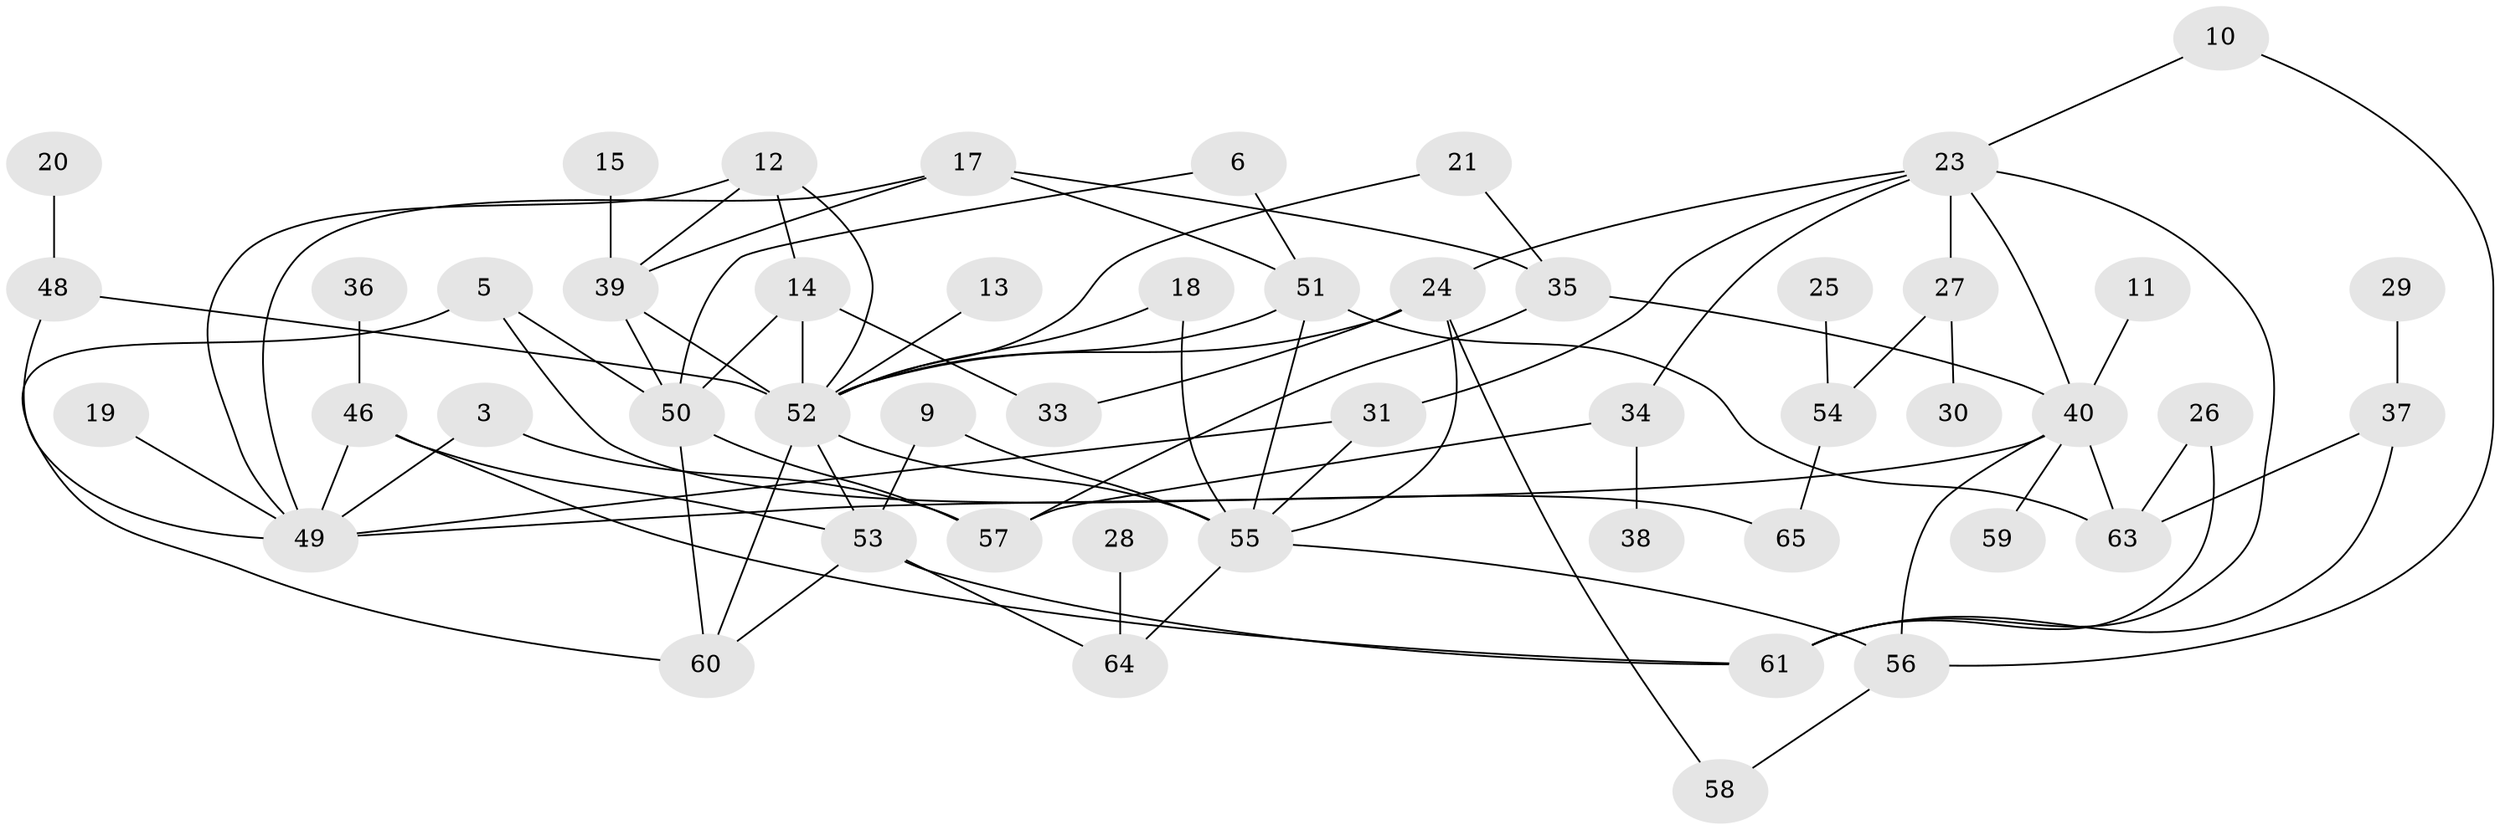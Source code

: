 // original degree distribution, {0: 0.1, 2: 0.3076923076923077, 3: 0.14615384615384616, 1: 0.23076923076923078, 5: 0.07692307692307693, 4: 0.1, 6: 0.015384615384615385, 7: 0.023076923076923078}
// Generated by graph-tools (version 1.1) at 2025/49/03/09/25 03:49:07]
// undirected, 50 vertices, 83 edges
graph export_dot {
graph [start="1"]
  node [color=gray90,style=filled];
  3;
  5;
  6;
  9;
  10;
  11;
  12;
  13;
  14;
  15;
  17;
  18;
  19;
  20;
  21;
  23;
  24;
  25;
  26;
  27;
  28;
  29;
  30;
  31;
  33;
  34;
  35;
  36;
  37;
  38;
  39;
  40;
  46;
  48;
  49;
  50;
  51;
  52;
  53;
  54;
  55;
  56;
  57;
  58;
  59;
  60;
  61;
  63;
  64;
  65;
  3 -- 49 [weight=1.0];
  3 -- 57 [weight=1.0];
  5 -- 50 [weight=1.0];
  5 -- 60 [weight=1.0];
  5 -- 65 [weight=1.0];
  6 -- 50 [weight=1.0];
  6 -- 51 [weight=1.0];
  9 -- 53 [weight=1.0];
  9 -- 55 [weight=1.0];
  10 -- 23 [weight=1.0];
  10 -- 56 [weight=1.0];
  11 -- 40 [weight=1.0];
  12 -- 14 [weight=1.0];
  12 -- 39 [weight=1.0];
  12 -- 49 [weight=1.0];
  12 -- 52 [weight=1.0];
  13 -- 52 [weight=1.0];
  14 -- 33 [weight=1.0];
  14 -- 50 [weight=1.0];
  14 -- 52 [weight=1.0];
  15 -- 39 [weight=1.0];
  17 -- 35 [weight=1.0];
  17 -- 39 [weight=1.0];
  17 -- 49 [weight=1.0];
  17 -- 51 [weight=1.0];
  18 -- 52 [weight=1.0];
  18 -- 55 [weight=1.0];
  19 -- 49 [weight=1.0];
  20 -- 48 [weight=1.0];
  21 -- 35 [weight=1.0];
  21 -- 52 [weight=1.0];
  23 -- 24 [weight=1.0];
  23 -- 27 [weight=1.0];
  23 -- 31 [weight=1.0];
  23 -- 34 [weight=1.0];
  23 -- 40 [weight=1.0];
  23 -- 61 [weight=1.0];
  24 -- 33 [weight=1.0];
  24 -- 52 [weight=1.0];
  24 -- 55 [weight=1.0];
  24 -- 58 [weight=1.0];
  25 -- 54 [weight=1.0];
  26 -- 61 [weight=1.0];
  26 -- 63 [weight=1.0];
  27 -- 30 [weight=1.0];
  27 -- 54 [weight=1.0];
  28 -- 64 [weight=1.0];
  29 -- 37 [weight=1.0];
  31 -- 49 [weight=1.0];
  31 -- 55 [weight=1.0];
  34 -- 38 [weight=1.0];
  34 -- 57 [weight=1.0];
  35 -- 40 [weight=1.0];
  35 -- 57 [weight=1.0];
  36 -- 46 [weight=1.0];
  37 -- 61 [weight=1.0];
  37 -- 63 [weight=1.0];
  39 -- 50 [weight=1.0];
  39 -- 52 [weight=1.0];
  40 -- 49 [weight=1.0];
  40 -- 56 [weight=1.0];
  40 -- 59 [weight=1.0];
  40 -- 63 [weight=1.0];
  46 -- 49 [weight=1.0];
  46 -- 53 [weight=1.0];
  46 -- 61 [weight=1.0];
  48 -- 49 [weight=1.0];
  48 -- 52 [weight=1.0];
  50 -- 57 [weight=1.0];
  50 -- 60 [weight=1.0];
  51 -- 52 [weight=1.0];
  51 -- 55 [weight=1.0];
  51 -- 63 [weight=1.0];
  52 -- 53 [weight=1.0];
  52 -- 55 [weight=1.0];
  52 -- 60 [weight=1.0];
  53 -- 60 [weight=1.0];
  53 -- 61 [weight=1.0];
  53 -- 64 [weight=1.0];
  54 -- 65 [weight=1.0];
  55 -- 56 [weight=1.0];
  55 -- 64 [weight=1.0];
  56 -- 58 [weight=1.0];
}
